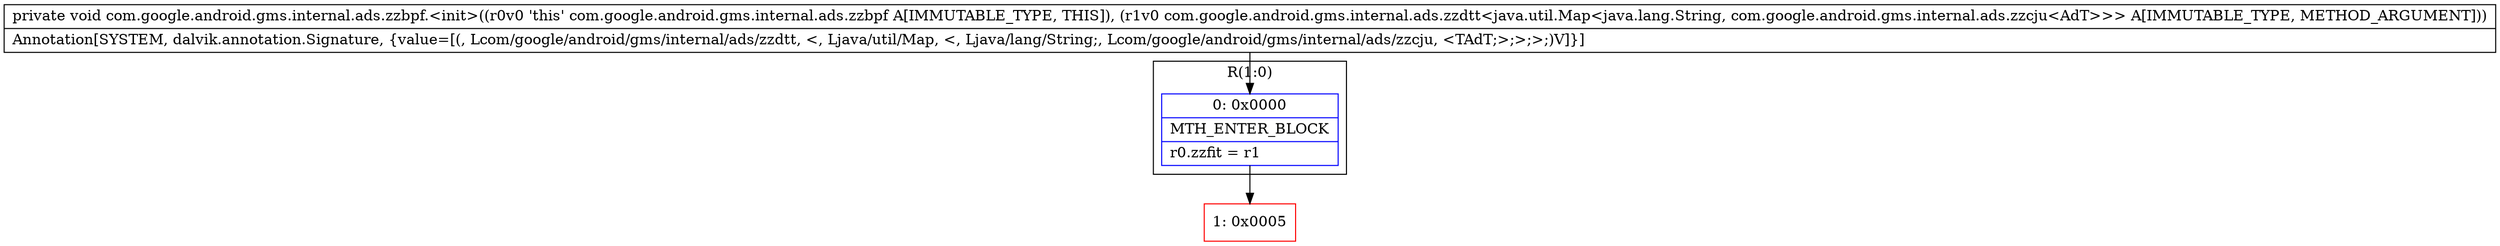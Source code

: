 digraph "CFG forcom.google.android.gms.internal.ads.zzbpf.\<init\>(Lcom\/google\/android\/gms\/internal\/ads\/zzdtt;)V" {
subgraph cluster_Region_1917212968 {
label = "R(1:0)";
node [shape=record,color=blue];
Node_0 [shape=record,label="{0\:\ 0x0000|MTH_ENTER_BLOCK\l|r0.zzfit = r1\l}"];
}
Node_1 [shape=record,color=red,label="{1\:\ 0x0005}"];
MethodNode[shape=record,label="{private void com.google.android.gms.internal.ads.zzbpf.\<init\>((r0v0 'this' com.google.android.gms.internal.ads.zzbpf A[IMMUTABLE_TYPE, THIS]), (r1v0 com.google.android.gms.internal.ads.zzdtt\<java.util.Map\<java.lang.String, com.google.android.gms.internal.ads.zzcju\<AdT\>\>\> A[IMMUTABLE_TYPE, METHOD_ARGUMENT]))  | Annotation[SYSTEM, dalvik.annotation.Signature, \{value=[(, Lcom\/google\/android\/gms\/internal\/ads\/zzdtt, \<, Ljava\/util\/Map, \<, Ljava\/lang\/String;, Lcom\/google\/android\/gms\/internal\/ads\/zzcju, \<TAdT;\>;\>;\>;)V]\}]\l}"];
MethodNode -> Node_0;
Node_0 -> Node_1;
}

